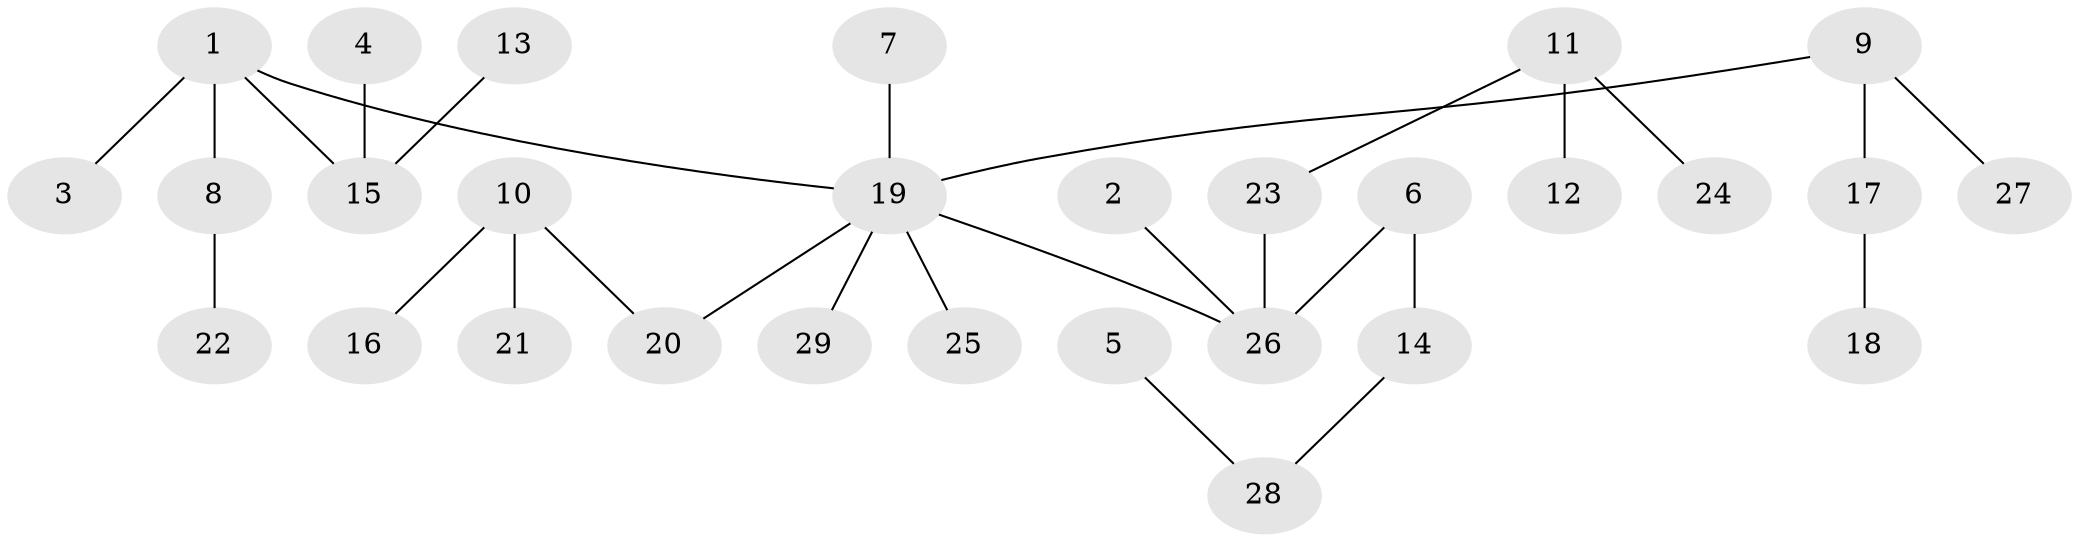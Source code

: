 // original degree distribution, {4: 0.07446808510638298, 10: 0.010638297872340425, 3: 0.09574468085106383, 7: 0.010638297872340425, 2: 0.2765957446808511, 5: 0.031914893617021274, 1: 0.5}
// Generated by graph-tools (version 1.1) at 2025/37/03/04/25 23:37:26]
// undirected, 29 vertices, 28 edges
graph export_dot {
  node [color=gray90,style=filled];
  1;
  2;
  3;
  4;
  5;
  6;
  7;
  8;
  9;
  10;
  11;
  12;
  13;
  14;
  15;
  16;
  17;
  18;
  19;
  20;
  21;
  22;
  23;
  24;
  25;
  26;
  27;
  28;
  29;
  1 -- 3 [weight=1.0];
  1 -- 8 [weight=1.0];
  1 -- 15 [weight=1.0];
  1 -- 19 [weight=1.0];
  2 -- 26 [weight=1.0];
  4 -- 15 [weight=1.0];
  5 -- 28 [weight=1.0];
  6 -- 14 [weight=1.0];
  6 -- 26 [weight=1.0];
  7 -- 19 [weight=1.0];
  8 -- 22 [weight=1.0];
  9 -- 17 [weight=1.0];
  9 -- 19 [weight=1.0];
  9 -- 27 [weight=1.0];
  10 -- 16 [weight=1.0];
  10 -- 20 [weight=1.0];
  10 -- 21 [weight=1.0];
  11 -- 12 [weight=1.0];
  11 -- 23 [weight=1.0];
  11 -- 24 [weight=1.0];
  13 -- 15 [weight=1.0];
  14 -- 28 [weight=1.0];
  17 -- 18 [weight=1.0];
  19 -- 20 [weight=1.0];
  19 -- 25 [weight=1.0];
  19 -- 26 [weight=1.0];
  19 -- 29 [weight=1.0];
  23 -- 26 [weight=1.0];
}
